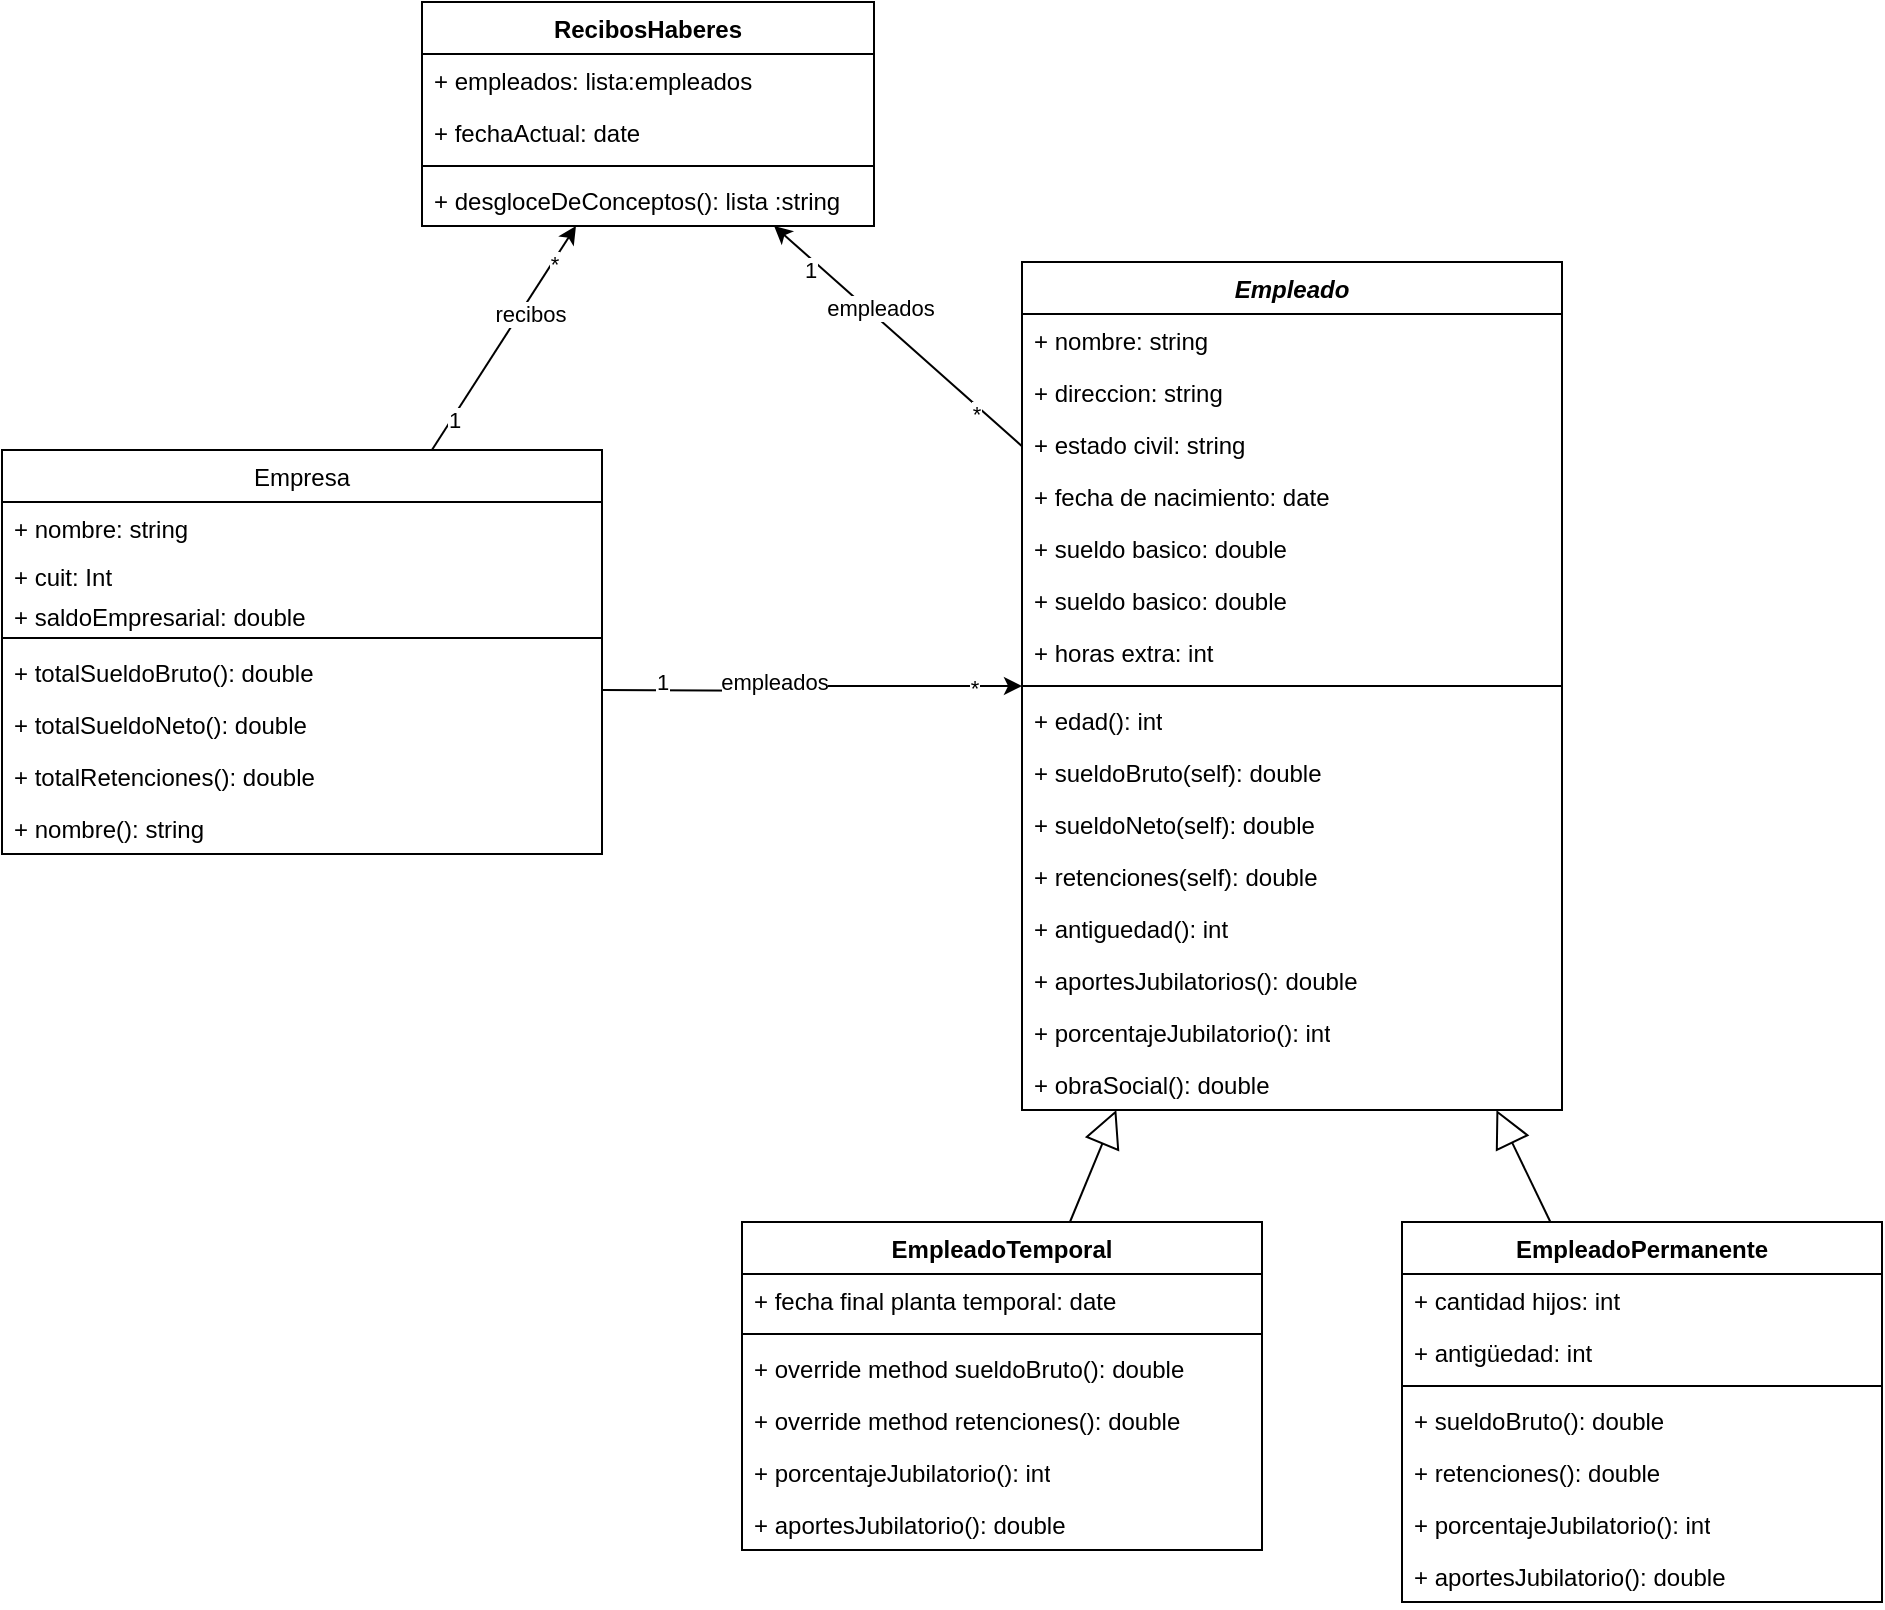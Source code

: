 <mxfile>
    <diagram id="C5RBs43oDa-KdzZeNtuy" name="Page-1">
        <mxGraphModel dx="952" dy="1622" grid="1" gridSize="10" guides="1" tooltips="1" connect="1" arrows="1" fold="1" page="1" pageScale="1" pageWidth="827" pageHeight="1169" math="0" shadow="0">
            <root>
                <mxCell id="WIyWlLk6GJQsqaUBKTNV-0"/>
                <mxCell id="WIyWlLk6GJQsqaUBKTNV-1" parent="WIyWlLk6GJQsqaUBKTNV-0"/>
                <mxCell id="Jje3imni8qA5NjKe_Jq5-37" style="edgeStyle=orthogonalEdgeStyle;rounded=0;orthogonalLoop=1;jettySize=auto;html=1;" parent="WIyWlLk6GJQsqaUBKTNV-1" target="Jje3imni8qA5NjKe_Jq5-11" edge="1">
                    <mxGeometry relative="1" as="geometry">
                        <mxPoint x="450" y="264" as="sourcePoint"/>
                    </mxGeometry>
                </mxCell>
                <mxCell id="Jje3imni8qA5NjKe_Jq5-38" value="empleados" style="edgeLabel;html=1;align=center;verticalAlign=middle;resizable=0;points=[];" parent="Jje3imni8qA5NjKe_Jq5-37" vertex="1" connectable="0">
                    <mxGeometry x="-0.766" relative="1" as="geometry">
                        <mxPoint x="61" y="-4" as="offset"/>
                    </mxGeometry>
                </mxCell>
                <mxCell id="2" value="*" style="edgeLabel;html=1;align=center;verticalAlign=middle;resizable=0;points=[];" parent="Jje3imni8qA5NjKe_Jq5-37" vertex="1" connectable="0">
                    <mxGeometry x="0.771" y="-1" relative="1" as="geometry">
                        <mxPoint as="offset"/>
                    </mxGeometry>
                </mxCell>
                <mxCell id="4" value="1" style="edgeLabel;html=1;align=center;verticalAlign=middle;resizable=0;points=[];" parent="Jje3imni8qA5NjKe_Jq5-37" vertex="1" connectable="0">
                    <mxGeometry x="-0.717" y="4" relative="1" as="geometry">
                        <mxPoint as="offset"/>
                    </mxGeometry>
                </mxCell>
                <mxCell id="zkfFHV4jXpPFQw0GAbJ--0" value="Empresa" style="swimlane;fontStyle=0;align=center;verticalAlign=top;childLayout=stackLayout;horizontal=1;startSize=26;horizontalStack=0;resizeParent=1;resizeLast=0;collapsible=1;marginBottom=0;rounded=0;shadow=0;strokeWidth=1;" parent="WIyWlLk6GJQsqaUBKTNV-1" vertex="1">
                    <mxGeometry x="150" y="144" width="300" height="202" as="geometry">
                        <mxRectangle x="230" y="140" width="160" height="26" as="alternateBounds"/>
                    </mxGeometry>
                </mxCell>
                <mxCell id="Jje3imni8qA5NjKe_Jq5-0" value="+ nombre: string" style="text;strokeColor=none;fillColor=none;align=left;verticalAlign=top;spacingLeft=4;spacingRight=4;overflow=hidden;rotatable=0;points=[[0,0.5],[1,0.5]];portConstraint=eastwest;whiteSpace=wrap;html=1;" parent="zkfFHV4jXpPFQw0GAbJ--0" vertex="1">
                    <mxGeometry y="26" width="300" height="24" as="geometry"/>
                </mxCell>
                <mxCell id="Jje3imni8qA5NjKe_Jq5-2" value="+ cuit: Int" style="text;strokeColor=none;fillColor=none;align=left;verticalAlign=top;spacingLeft=4;spacingRight=4;overflow=hidden;rotatable=0;points=[[0,0.5],[1,0.5]];portConstraint=eastwest;whiteSpace=wrap;html=1;" parent="zkfFHV4jXpPFQw0GAbJ--0" vertex="1">
                    <mxGeometry y="50" width="300" height="20" as="geometry"/>
                </mxCell>
                <mxCell id="7" value="+ saldoEmpresarial: double" style="text;strokeColor=none;fillColor=none;align=left;verticalAlign=top;spacingLeft=4;spacingRight=4;overflow=hidden;rotatable=0;points=[[0,0.5],[1,0.5]];portConstraint=eastwest;whiteSpace=wrap;html=1;" parent="zkfFHV4jXpPFQw0GAbJ--0" vertex="1">
                    <mxGeometry y="70" width="300" height="20" as="geometry"/>
                </mxCell>
                <mxCell id="zkfFHV4jXpPFQw0GAbJ--4" value="" style="line;html=1;strokeWidth=1;align=left;verticalAlign=middle;spacingTop=-1;spacingLeft=3;spacingRight=3;rotatable=0;labelPosition=right;points=[];portConstraint=eastwest;" parent="zkfFHV4jXpPFQw0GAbJ--0" vertex="1">
                    <mxGeometry y="90" width="300" height="8" as="geometry"/>
                </mxCell>
                <mxCell id="Jje3imni8qA5NjKe_Jq5-7" value="+ totalSueldoBruto(): double" style="text;strokeColor=none;fillColor=none;align=left;verticalAlign=top;spacingLeft=4;spacingRight=4;overflow=hidden;rotatable=0;points=[[0,0.5],[1,0.5]];portConstraint=eastwest;whiteSpace=wrap;html=1;" parent="zkfFHV4jXpPFQw0GAbJ--0" vertex="1">
                    <mxGeometry y="98" width="300" height="26" as="geometry"/>
                </mxCell>
                <mxCell id="Jje3imni8qA5NjKe_Jq5-8" value="+ totalSueldoNeto():&amp;nbsp;&lt;span style=&quot;color: rgb(0, 0, 0);&quot;&gt;double&lt;/span&gt;" style="text;strokeColor=none;fillColor=none;align=left;verticalAlign=top;spacingLeft=4;spacingRight=4;overflow=hidden;rotatable=0;points=[[0,0.5],[1,0.5]];portConstraint=eastwest;whiteSpace=wrap;html=1;" parent="zkfFHV4jXpPFQw0GAbJ--0" vertex="1">
                    <mxGeometry y="124" width="300" height="26" as="geometry"/>
                </mxCell>
                <mxCell id="Jje3imni8qA5NjKe_Jq5-9" value="+ totalRetenciones():&amp;nbsp;&lt;span style=&quot;color: rgb(0, 0, 0);&quot;&gt;double&lt;/span&gt;" style="text;strokeColor=none;fillColor=none;align=left;verticalAlign=top;spacingLeft=4;spacingRight=4;overflow=hidden;rotatable=0;points=[[0,0.5],[1,0.5]];portConstraint=eastwest;whiteSpace=wrap;html=1;" parent="zkfFHV4jXpPFQw0GAbJ--0" vertex="1">
                    <mxGeometry y="150" width="300" height="26" as="geometry"/>
                </mxCell>
                <mxCell id="23" value="+ nombre(): string" style="text;strokeColor=none;fillColor=none;align=left;verticalAlign=top;spacingLeft=4;spacingRight=4;overflow=hidden;rotatable=0;points=[[0,0.5],[1,0.5]];portConstraint=eastwest;whiteSpace=wrap;html=1;" parent="zkfFHV4jXpPFQw0GAbJ--0" vertex="1">
                    <mxGeometry y="176" width="300" height="26" as="geometry"/>
                </mxCell>
                <mxCell id="24" style="edgeStyle=none;html=1;" parent="WIyWlLk6GJQsqaUBKTNV-1" source="Jje3imni8qA5NjKe_Jq5-11" target="8" edge="1">
                    <mxGeometry relative="1" as="geometry"/>
                </mxCell>
                <mxCell id="25" value="empleados" style="edgeLabel;html=1;align=center;verticalAlign=middle;resizable=0;points=[];" parent="24" vertex="1" connectable="0">
                    <mxGeometry x="0.186" y="-2" relative="1" as="geometry">
                        <mxPoint x="1" y="-2" as="offset"/>
                    </mxGeometry>
                </mxCell>
                <mxCell id="27" value="*" style="edgeLabel;html=1;align=center;verticalAlign=middle;resizable=0;points=[];" parent="24" vertex="1" connectable="0">
                    <mxGeometry x="-0.655" y="3" relative="1" as="geometry">
                        <mxPoint as="offset"/>
                    </mxGeometry>
                </mxCell>
                <mxCell id="28" value="1" style="edgeLabel;html=1;align=center;verticalAlign=middle;resizable=0;points=[];" parent="24" vertex="1" connectable="0">
                    <mxGeometry x="0.747" y="-4" relative="1" as="geometry">
                        <mxPoint y="11" as="offset"/>
                    </mxGeometry>
                </mxCell>
                <mxCell id="Jje3imni8qA5NjKe_Jq5-11" value="&lt;i&gt;Empleado&lt;/i&gt;" style="swimlane;fontStyle=1;align=center;verticalAlign=top;childLayout=stackLayout;horizontal=1;startSize=26;horizontalStack=0;resizeParent=1;resizeParentMax=0;resizeLast=0;collapsible=1;marginBottom=0;whiteSpace=wrap;html=1;" parent="WIyWlLk6GJQsqaUBKTNV-1" vertex="1">
                    <mxGeometry x="660" y="50" width="270" height="424" as="geometry"/>
                </mxCell>
                <mxCell id="Jje3imni8qA5NjKe_Jq5-12" value="+ nombre: string" style="text;strokeColor=none;fillColor=none;align=left;verticalAlign=top;spacingLeft=4;spacingRight=4;overflow=hidden;rotatable=0;points=[[0,0.5],[1,0.5]];portConstraint=eastwest;whiteSpace=wrap;html=1;" parent="Jje3imni8qA5NjKe_Jq5-11" vertex="1">
                    <mxGeometry y="26" width="270" height="26" as="geometry"/>
                </mxCell>
                <mxCell id="Jje3imni8qA5NjKe_Jq5-15" value="+ direccion: string" style="text;strokeColor=none;fillColor=none;align=left;verticalAlign=top;spacingLeft=4;spacingRight=4;overflow=hidden;rotatable=0;points=[[0,0.5],[1,0.5]];portConstraint=eastwest;whiteSpace=wrap;html=1;" parent="Jje3imni8qA5NjKe_Jq5-11" vertex="1">
                    <mxGeometry y="52" width="270" height="26" as="geometry"/>
                </mxCell>
                <mxCell id="Jje3imni8qA5NjKe_Jq5-16" value="+ estado civil: string" style="text;strokeColor=none;fillColor=none;align=left;verticalAlign=top;spacingLeft=4;spacingRight=4;overflow=hidden;rotatable=0;points=[[0,0.5],[1,0.5]];portConstraint=eastwest;whiteSpace=wrap;html=1;" parent="Jje3imni8qA5NjKe_Jq5-11" vertex="1">
                    <mxGeometry y="78" width="270" height="26" as="geometry"/>
                </mxCell>
                <mxCell id="Jje3imni8qA5NjKe_Jq5-17" value="+ fecha de nacimiento: date" style="text;strokeColor=none;fillColor=none;align=left;verticalAlign=top;spacingLeft=4;spacingRight=4;overflow=hidden;rotatable=0;points=[[0,0.5],[1,0.5]];portConstraint=eastwest;whiteSpace=wrap;html=1;" parent="Jje3imni8qA5NjKe_Jq5-11" vertex="1">
                    <mxGeometry y="104" width="270" height="26" as="geometry"/>
                </mxCell>
                <mxCell id="1" value="+ sueldo basico:&amp;nbsp;&lt;span style=&quot;color: rgb(0, 0, 0);&quot;&gt;double&lt;/span&gt;" style="text;strokeColor=none;fillColor=none;align=left;verticalAlign=top;spacingLeft=4;spacingRight=4;overflow=hidden;rotatable=0;points=[[0,0.5],[1,0.5]];portConstraint=eastwest;whiteSpace=wrap;html=1;" parent="Jje3imni8qA5NjKe_Jq5-11" vertex="1">
                    <mxGeometry y="130" width="270" height="26" as="geometry"/>
                </mxCell>
                <mxCell id="Jje3imni8qA5NjKe_Jq5-18" value="+ sueldo basico:&amp;nbsp;&lt;span style=&quot;color: rgb(0, 0, 0);&quot;&gt;double&lt;/span&gt;" style="text;strokeColor=none;fillColor=none;align=left;verticalAlign=top;spacingLeft=4;spacingRight=4;overflow=hidden;rotatable=0;points=[[0,0.5],[1,0.5]];portConstraint=eastwest;whiteSpace=wrap;html=1;" parent="Jje3imni8qA5NjKe_Jq5-11" vertex="1">
                    <mxGeometry y="156" width="270" height="26" as="geometry"/>
                </mxCell>
                <mxCell id="Jje3imni8qA5NjKe_Jq5-43" value="+ horas extra: int" style="text;strokeColor=none;fillColor=none;align=left;verticalAlign=top;spacingLeft=4;spacingRight=4;overflow=hidden;rotatable=0;points=[[0,0.5],[1,0.5]];portConstraint=eastwest;whiteSpace=wrap;html=1;" parent="Jje3imni8qA5NjKe_Jq5-11" vertex="1">
                    <mxGeometry y="182" width="270" height="26" as="geometry"/>
                </mxCell>
                <mxCell id="Jje3imni8qA5NjKe_Jq5-13" value="" style="line;strokeWidth=1;fillColor=none;align=left;verticalAlign=middle;spacingTop=-1;spacingLeft=3;spacingRight=3;rotatable=0;labelPosition=right;points=[];portConstraint=eastwest;strokeColor=inherit;" parent="Jje3imni8qA5NjKe_Jq5-11" vertex="1">
                    <mxGeometry y="208" width="270" height="8" as="geometry"/>
                </mxCell>
                <mxCell id="Jje3imni8qA5NjKe_Jq5-14" value="+ edad(): int" style="text;strokeColor=none;fillColor=none;align=left;verticalAlign=top;spacingLeft=4;spacingRight=4;overflow=hidden;rotatable=0;points=[[0,0.5],[1,0.5]];portConstraint=eastwest;whiteSpace=wrap;html=1;" parent="Jje3imni8qA5NjKe_Jq5-11" vertex="1">
                    <mxGeometry y="216" width="270" height="26" as="geometry"/>
                </mxCell>
                <mxCell id="Jje3imni8qA5NjKe_Jq5-44" value="+ sueldoBruto(self): double&amp;nbsp;" style="text;strokeColor=none;fillColor=none;align=left;verticalAlign=top;spacingLeft=4;spacingRight=4;overflow=hidden;rotatable=0;points=[[0,0.5],[1,0.5]];portConstraint=eastwest;whiteSpace=wrap;html=1;" parent="Jje3imni8qA5NjKe_Jq5-11" vertex="1">
                    <mxGeometry y="242" width="270" height="26" as="geometry"/>
                </mxCell>
                <mxCell id="Jje3imni8qA5NjKe_Jq5-47" value="+ sueldoNeto(self): double" style="text;strokeColor=none;fillColor=none;align=left;verticalAlign=top;spacingLeft=4;spacingRight=4;overflow=hidden;rotatable=0;points=[[0,0.5],[1,0.5]];portConstraint=eastwest;whiteSpace=wrap;html=1;" parent="Jje3imni8qA5NjKe_Jq5-11" vertex="1">
                    <mxGeometry y="268" width="270" height="26" as="geometry"/>
                </mxCell>
                <mxCell id="Jje3imni8qA5NjKe_Jq5-46" value="+ retenciones(self): double&amp;nbsp;" style="text;strokeColor=none;fillColor=none;align=left;verticalAlign=top;spacingLeft=4;spacingRight=4;overflow=hidden;rotatable=0;points=[[0,0.5],[1,0.5]];portConstraint=eastwest;whiteSpace=wrap;html=1;" parent="Jje3imni8qA5NjKe_Jq5-11" vertex="1">
                    <mxGeometry y="294" width="270" height="26" as="geometry"/>
                </mxCell>
                <mxCell id="17" value="+ antiguedad(): int&amp;nbsp;" style="text;strokeColor=none;fillColor=none;align=left;verticalAlign=top;spacingLeft=4;spacingRight=4;overflow=hidden;rotatable=0;points=[[0,0.5],[1,0.5]];portConstraint=eastwest;whiteSpace=wrap;html=1;" parent="Jje3imni8qA5NjKe_Jq5-11" vertex="1">
                    <mxGeometry y="320" width="270" height="26" as="geometry"/>
                </mxCell>
                <mxCell id="18" value="+ aportesJubilatorios(): double" style="text;strokeColor=none;fillColor=none;align=left;verticalAlign=top;spacingLeft=4;spacingRight=4;overflow=hidden;rotatable=0;points=[[0,0.5],[1,0.5]];portConstraint=eastwest;whiteSpace=wrap;html=1;" parent="Jje3imni8qA5NjKe_Jq5-11" vertex="1">
                    <mxGeometry y="346" width="270" height="26" as="geometry"/>
                </mxCell>
                <mxCell id="19" value="+ porcentajeJubilatorio(): int" style="text;strokeColor=none;fillColor=none;align=left;verticalAlign=top;spacingLeft=4;spacingRight=4;overflow=hidden;rotatable=0;points=[[0,0.5],[1,0.5]];portConstraint=eastwest;whiteSpace=wrap;html=1;" parent="Jje3imni8qA5NjKe_Jq5-11" vertex="1">
                    <mxGeometry y="372" width="270" height="26" as="geometry"/>
                </mxCell>
                <mxCell id="20" value="+ obraSocial(): double" style="text;strokeColor=none;fillColor=none;align=left;verticalAlign=top;spacingLeft=4;spacingRight=4;overflow=hidden;rotatable=0;points=[[0,0.5],[1,0.5]];portConstraint=eastwest;whiteSpace=wrap;html=1;" parent="Jje3imni8qA5NjKe_Jq5-11" vertex="1">
                    <mxGeometry y="398" width="270" height="26" as="geometry"/>
                </mxCell>
                <mxCell id="Jje3imni8qA5NjKe_Jq5-19" value="EmpleadoTemporal" style="swimlane;fontStyle=1;align=center;verticalAlign=top;childLayout=stackLayout;horizontal=1;startSize=26;horizontalStack=0;resizeParent=1;resizeParentMax=0;resizeLast=0;collapsible=1;marginBottom=0;whiteSpace=wrap;html=1;" parent="WIyWlLk6GJQsqaUBKTNV-1" vertex="1">
                    <mxGeometry x="520" y="530" width="260" height="164" as="geometry"/>
                </mxCell>
                <mxCell id="Jje3imni8qA5NjKe_Jq5-20" value="+ fecha final planta temporal: date" style="text;strokeColor=none;fillColor=none;align=left;verticalAlign=top;spacingLeft=4;spacingRight=4;overflow=hidden;rotatable=0;points=[[0,0.5],[1,0.5]];portConstraint=eastwest;whiteSpace=wrap;html=1;" parent="Jje3imni8qA5NjKe_Jq5-19" vertex="1">
                    <mxGeometry y="26" width="260" height="26" as="geometry"/>
                </mxCell>
                <mxCell id="Jje3imni8qA5NjKe_Jq5-21" value="" style="line;strokeWidth=1;fillColor=none;align=left;verticalAlign=middle;spacingTop=-1;spacingLeft=3;spacingRight=3;rotatable=0;labelPosition=right;points=[];portConstraint=eastwest;strokeColor=inherit;" parent="Jje3imni8qA5NjKe_Jq5-19" vertex="1">
                    <mxGeometry y="52" width="260" height="8" as="geometry"/>
                </mxCell>
                <mxCell id="Jje3imni8qA5NjKe_Jq5-48" value="+ override method sueldoBruto(): double" style="text;strokeColor=none;fillColor=none;align=left;verticalAlign=top;spacingLeft=4;spacingRight=4;overflow=hidden;rotatable=0;points=[[0,0.5],[1,0.5]];portConstraint=eastwest;whiteSpace=wrap;html=1;" parent="Jje3imni8qA5NjKe_Jq5-19" vertex="1">
                    <mxGeometry y="60" width="260" height="26" as="geometry"/>
                </mxCell>
                <mxCell id="Jje3imni8qA5NjKe_Jq5-49" value="+ override method retenciones(): double" style="text;strokeColor=none;fillColor=none;align=left;verticalAlign=top;spacingLeft=4;spacingRight=4;overflow=hidden;rotatable=0;points=[[0,0.5],[1,0.5]];portConstraint=eastwest;whiteSpace=wrap;html=1;" parent="Jje3imni8qA5NjKe_Jq5-19" vertex="1">
                    <mxGeometry y="86" width="260" height="26" as="geometry"/>
                </mxCell>
                <mxCell id="Jje3imni8qA5NjKe_Jq5-22" value="+ porcentajeJubilatorio(): int" style="text;strokeColor=none;fillColor=none;align=left;verticalAlign=top;spacingLeft=4;spacingRight=4;overflow=hidden;rotatable=0;points=[[0,0.5],[1,0.5]];portConstraint=eastwest;whiteSpace=wrap;html=1;" parent="Jje3imni8qA5NjKe_Jq5-19" vertex="1">
                    <mxGeometry y="112" width="260" height="26" as="geometry"/>
                </mxCell>
                <mxCell id="22" value="+ aportesJubilatorio(): double" style="text;strokeColor=none;fillColor=none;align=left;verticalAlign=top;spacingLeft=4;spacingRight=4;overflow=hidden;rotatable=0;points=[[0,0.5],[1,0.5]];portConstraint=eastwest;whiteSpace=wrap;html=1;" parent="Jje3imni8qA5NjKe_Jq5-19" vertex="1">
                    <mxGeometry y="138" width="260" height="26" as="geometry"/>
                </mxCell>
                <mxCell id="Jje3imni8qA5NjKe_Jq5-27" value="EmpleadoPermanente" style="swimlane;fontStyle=1;align=center;verticalAlign=top;childLayout=stackLayout;horizontal=1;startSize=26;horizontalStack=0;resizeParent=1;resizeParentMax=0;resizeLast=0;collapsible=1;marginBottom=0;whiteSpace=wrap;html=1;" parent="WIyWlLk6GJQsqaUBKTNV-1" vertex="1">
                    <mxGeometry x="850" y="530" width="240" height="190" as="geometry"/>
                </mxCell>
                <mxCell id="Jje3imni8qA5NjKe_Jq5-28" value="+ cantidad hijos: int" style="text;strokeColor=none;fillColor=none;align=left;verticalAlign=top;spacingLeft=4;spacingRight=4;overflow=hidden;rotatable=0;points=[[0,0.5],[1,0.5]];portConstraint=eastwest;whiteSpace=wrap;html=1;" parent="Jje3imni8qA5NjKe_Jq5-27" vertex="1">
                    <mxGeometry y="26" width="240" height="26" as="geometry"/>
                </mxCell>
                <mxCell id="Jje3imni8qA5NjKe_Jq5-42" value="+ antigüedad: int" style="text;strokeColor=none;fillColor=none;align=left;verticalAlign=top;spacingLeft=4;spacingRight=4;overflow=hidden;rotatable=0;points=[[0,0.5],[1,0.5]];portConstraint=eastwest;whiteSpace=wrap;html=1;" parent="Jje3imni8qA5NjKe_Jq5-27" vertex="1">
                    <mxGeometry y="52" width="240" height="26" as="geometry"/>
                </mxCell>
                <mxCell id="Jje3imni8qA5NjKe_Jq5-29" value="" style="line;strokeWidth=1;fillColor=none;align=left;verticalAlign=middle;spacingTop=-1;spacingLeft=3;spacingRight=3;rotatable=0;labelPosition=right;points=[];portConstraint=eastwest;strokeColor=inherit;" parent="Jje3imni8qA5NjKe_Jq5-27" vertex="1">
                    <mxGeometry y="78" width="240" height="8" as="geometry"/>
                </mxCell>
                <mxCell id="Jje3imni8qA5NjKe_Jq5-50" value="+ sueldoBruto(): double" style="text;strokeColor=none;fillColor=none;align=left;verticalAlign=top;spacingLeft=4;spacingRight=4;overflow=hidden;rotatable=0;points=[[0,0.5],[1,0.5]];portConstraint=eastwest;whiteSpace=wrap;html=1;" parent="Jje3imni8qA5NjKe_Jq5-27" vertex="1">
                    <mxGeometry y="86" width="240" height="26" as="geometry"/>
                </mxCell>
                <mxCell id="Jje3imni8qA5NjKe_Jq5-51" value="+ retenciones(): double" style="text;strokeColor=none;fillColor=none;align=left;verticalAlign=top;spacingLeft=4;spacingRight=4;overflow=hidden;rotatable=0;points=[[0,0.5],[1,0.5]];portConstraint=eastwest;whiteSpace=wrap;html=1;" parent="Jje3imni8qA5NjKe_Jq5-27" vertex="1">
                    <mxGeometry y="112" width="240" height="26" as="geometry"/>
                </mxCell>
                <mxCell id="Jje3imni8qA5NjKe_Jq5-30" value="+ porcentajeJubilatorio(): int" style="text;strokeColor=none;fillColor=none;align=left;verticalAlign=top;spacingLeft=4;spacingRight=4;overflow=hidden;rotatable=0;points=[[0,0.5],[1,0.5]];portConstraint=eastwest;whiteSpace=wrap;html=1;" parent="Jje3imni8qA5NjKe_Jq5-27" vertex="1">
                    <mxGeometry y="138" width="240" height="26" as="geometry"/>
                </mxCell>
                <mxCell id="21" value="+ aportesJubilatorio(): double" style="text;strokeColor=none;fillColor=none;align=left;verticalAlign=top;spacingLeft=4;spacingRight=4;overflow=hidden;rotatable=0;points=[[0,0.5],[1,0.5]];portConstraint=eastwest;whiteSpace=wrap;html=1;" parent="Jje3imni8qA5NjKe_Jq5-27" vertex="1">
                    <mxGeometry y="164" width="240" height="26" as="geometry"/>
                </mxCell>
                <mxCell id="5" value="" style="endArrow=block;endSize=16;endFill=0;html=1;" parent="WIyWlLk6GJQsqaUBKTNV-1" source="Jje3imni8qA5NjKe_Jq5-27" target="Jje3imni8qA5NjKe_Jq5-11" edge="1">
                    <mxGeometry x="0.401" y="35" width="160" relative="1" as="geometry">
                        <mxPoint x="550" y="400" as="sourcePoint"/>
                        <mxPoint x="710" y="400" as="targetPoint"/>
                        <Array as="points"/>
                        <mxPoint as="offset"/>
                    </mxGeometry>
                </mxCell>
                <mxCell id="6" value="" style="endArrow=block;endSize=16;endFill=0;html=1;" parent="WIyWlLk6GJQsqaUBKTNV-1" source="Jje3imni8qA5NjKe_Jq5-19" target="Jje3imni8qA5NjKe_Jq5-11" edge="1">
                    <mxGeometry x="0.401" y="35" width="160" relative="1" as="geometry">
                        <mxPoint x="753" y="490" as="sourcePoint"/>
                        <mxPoint x="755" y="421" as="targetPoint"/>
                        <mxPoint as="offset"/>
                    </mxGeometry>
                </mxCell>
                <mxCell id="8" value="RecibosHaberes" style="swimlane;fontStyle=1;align=center;verticalAlign=top;childLayout=stackLayout;horizontal=1;startSize=26;horizontalStack=0;resizeParent=1;resizeParentMax=0;resizeLast=0;collapsible=1;marginBottom=0;whiteSpace=wrap;html=1;" parent="WIyWlLk6GJQsqaUBKTNV-1" vertex="1">
                    <mxGeometry x="360" y="-80" width="226" height="112" as="geometry"/>
                </mxCell>
                <mxCell id="9" value="+ empleados: lista:empleados" style="text;strokeColor=none;fillColor=none;align=left;verticalAlign=top;spacingLeft=4;spacingRight=4;overflow=hidden;rotatable=0;points=[[0,0.5],[1,0.5]];portConstraint=eastwest;whiteSpace=wrap;html=1;" parent="8" vertex="1">
                    <mxGeometry y="26" width="226" height="26" as="geometry"/>
                </mxCell>
                <mxCell id="29" value="+ fechaActual: date" style="text;strokeColor=none;fillColor=none;align=left;verticalAlign=top;spacingLeft=4;spacingRight=4;overflow=hidden;rotatable=0;points=[[0,0.5],[1,0.5]];portConstraint=eastwest;whiteSpace=wrap;html=1;" parent="8" vertex="1">
                    <mxGeometry y="52" width="226" height="26" as="geometry"/>
                </mxCell>
                <mxCell id="10" value="" style="line;strokeWidth=1;fillColor=none;align=left;verticalAlign=middle;spacingTop=-1;spacingLeft=3;spacingRight=3;rotatable=0;labelPosition=right;points=[];portConstraint=eastwest;strokeColor=inherit;" parent="8" vertex="1">
                    <mxGeometry y="78" width="226" height="8" as="geometry"/>
                </mxCell>
                <mxCell id="11" value="+ desgloceDeConceptos(): lista :string" style="text;strokeColor=none;fillColor=none;align=left;verticalAlign=top;spacingLeft=4;spacingRight=4;overflow=hidden;rotatable=0;points=[[0,0.5],[1,0.5]];portConstraint=eastwest;whiteSpace=wrap;html=1;" parent="8" vertex="1">
                    <mxGeometry y="86" width="226" height="26" as="geometry"/>
                </mxCell>
                <mxCell id="12" style="edgeStyle=none;html=1;" parent="WIyWlLk6GJQsqaUBKTNV-1" source="zkfFHV4jXpPFQw0GAbJ--0" target="8" edge="1">
                    <mxGeometry relative="1" as="geometry"/>
                </mxCell>
                <mxCell id="13" value="1" style="edgeLabel;html=1;align=center;verticalAlign=middle;resizable=0;points=[];" parent="12" vertex="1" connectable="0">
                    <mxGeometry x="-0.717" y="-1" relative="1" as="geometry">
                        <mxPoint as="offset"/>
                    </mxGeometry>
                </mxCell>
                <mxCell id="14" value="*" style="edgeLabel;html=1;align=center;verticalAlign=middle;resizable=0;points=[];" parent="12" vertex="1" connectable="0">
                    <mxGeometry x="0.669" y="-1" relative="1" as="geometry">
                        <mxPoint as="offset"/>
                    </mxGeometry>
                </mxCell>
                <mxCell id="15" value="recibos" style="edgeLabel;html=1;align=center;verticalAlign=middle;resizable=0;points=[];" parent="12" vertex="1" connectable="0">
                    <mxGeometry x="0.126" y="1" relative="1" as="geometry">
                        <mxPoint x="9" y="-5" as="offset"/>
                    </mxGeometry>
                </mxCell>
            </root>
        </mxGraphModel>
    </diagram>
</mxfile>